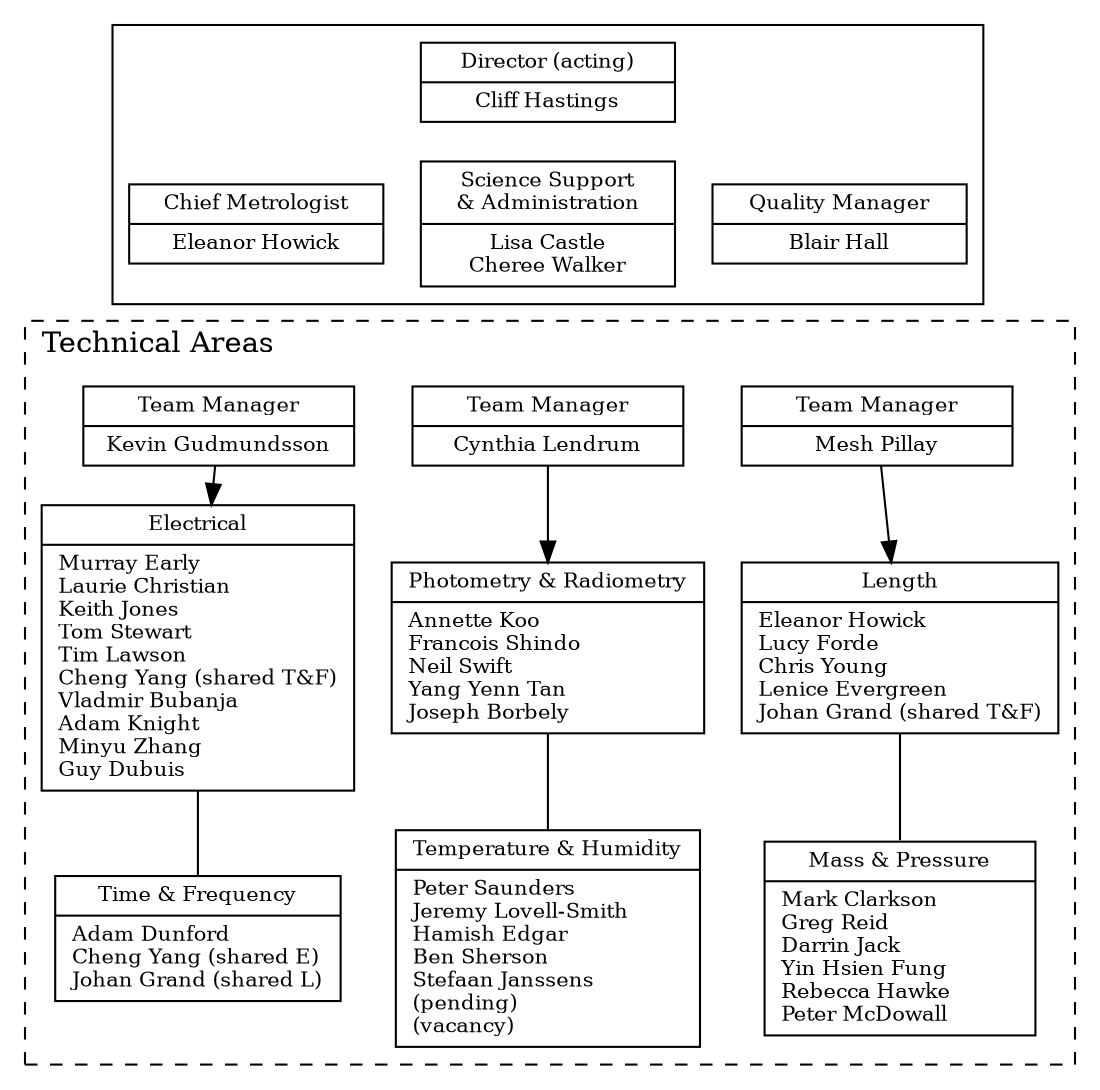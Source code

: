 /*
To create an image for "file.gv":

    > dot -Tpng MSL_org_full.gv -o MSL_org_full.png
    
    or 
    
    > dot -Tpdf MSL_org_full.gv -o MSL_org_full.pdf
    
*/
digraph {
    font=Times;
    subgraph cluster_box {
    
        node [  
                fontsize = 10,
                shape=record, 
                fixedsize=shape     /* Don't want different widths */
                width=1.7           /* inches */ 
        ];
//        style=invis;
        labeljust="l";
        ranksep = 0.7;              /* minimum vertical distance */
        nodesep = "0.1 equally"     /* minimum horizontal distance */
//        label="Administration"; 
            
        // Top row
        B1 [style=invis];
        D [label="{Director (acting)|Cliff Hastings}"];
        B2 [style=invis]; 
        
        {rank=same; B2, D, B1 ; }
        
        // Second row
        QM [label="{Quality Manager|Blair Hall}" ];   
        SSC[label="{Science Support\n& Administration|Lisa Castle\nCheree Walker}" ];    
        CM [label="{Chief Metrologist|Eleanor Howick}" ];
        
        {rank=same; QM, SSC, CM; }

        // Third row
//        MQC [style=invis];
//            label="{Quality Council |" 
//            +   "Annette Koo\l"
//            +   "Tom Stewart\l"
//            +   "Yin Hsien Fung\l"
//            +   "}" 
//        ];

//        B3[ style=invis];
        
//        CM_signatories [ style=invis];
//            label="{Chief Metrologist\nSignatories|" 
//            +   "Blair Hall\l"
//            +   "Jeremy Lovell-Smith\l"
//            +   "Tim Lawson\l"
//            +   "Chris Young\l"
//            +   "}" 
//        ];
        
//        {rank=same; MQC, B3, CM_signatories; }

        B2 -> CM  [style=invis];
        D -> SSC   [style=invis];  
        B1 -> QM [style=invis];
//        B2 -> CM -> CM_signatories [style=invis];
//        D -> SSC -> B3  [style=invis];  
//        B1 -> QM -> MQC  [style=invis];
    }
    
    subgraph cluster_3 { 
        fontsize = 14;
        style="dashed";
        labelstyle=bold;
        labeljust="l";
        label="Technical Areas"; 
        
        node [
            fontsize = 10
            shape = "record"
            fixedsize=shape     /* Don't want different widths */
            width=1.8           /* inches */
        ]; 

        TeamLengthMass[ 
            label="{Team Manager|"
            +   "Mesh Pillay\n"
            +   "}" 
        ];

//        TeamTemperatureLight[ style=invis];
        
        TeamTemperatureLight[ 
            label="{Team Manager|" 
            +   "Cynthia Lendrum\n"
            +   "}" 
        ]; 

        TeamElectricalTime[ 
            label="{Team Manager|"
            +   "Kevin Gudmundsson\n" // "Cliff Hastings\n"
            +   "}" 
        ];
        
        {rank=same; TeamLengthMass, TeamTemperatureLight, TeamElectricalTime; }

        S_length [label = "{ Length| " 
        +   "Eleanor Howick\l"
        +   "Lucy Forde\l"
        +   "Chris Young\l"
        +   "Lenice Evergreen\l"
        +	"Johan Grand (shared T&F)\l"
        +   "}"
        ];
        
        S_mass_pressure [label = "{ Mass & Pressure| "
        +	"Mark Clarkson\l"
        +	"Greg Reid\l"
        +	"Darrin Jack\l"
        +	"Yin Hsien Fung\l"
        +	"Rebecca Hawke\l" // Sutton-Hawke
        +	"Peter McDowall\l"
        +   "}"
        ];

        S_electrical [label = "{ Electrical| "
        +   "Murray Early\l"
        +	"Laurie Christian\l"
        +	"Keith Jones\l"
        +	"Tom Stewart\l"
        +	"Tim Lawson\l"
        +	"Cheng Yang (shared T&F)\l"
        +	"Vladmir Bubanja\l" 
        +	"Adam Knight\l" 
        +	"Minyu Zhang\l"
        +   "Guy Dubuis\l"
        +   "}"
        ];

        S_photometry_radiometry [label = "{Photometry & Radiometry| "
        +   "Annette Koo\l"
        +	"Francois Shindo\l"
        +	"Neil Swift\l"
        +	"Yang Yenn Tan\l"
        +	"Joseph Borbely\l"
        +   "}"
        ];
        
//        S_chemistry [label = "{ Chemistry| Laly Samuel\l |"
//        +	"(vacancy)\l"
//        +   "}"
//        ];
        
        S_temperature_humidity [label = "{Temperature & Humidity|  "
        +   "Peter Saunders\l"
        +	"Jeremy Lovell-Smith\l"
        +	"Hamish Edgar\l"
        +	"Ben Sherson\l"
        +   "Stefaan Janssens\l"
        +   "(pending)\l"
        +   "(vacancy)\l"
        +   "}"
        ];

        S_time_frequency [label = "{Time & Frequency|"
        +	"Adam Dunford\l"
        +	"Cheng Yang (shared E)\l"
        +	"Johan Grand (shared L)\l"
        +   "}"
        ];
        
//        S_rf [label = "{Radio Frequency|"
//        +	"Blair Hall\l"
//        +   "}"
//        ];
                
//        B4 [style=invis];

//        B5 [style=invis];

//        {rank=same; S_mass_pressure, S_rf; }
        
    } 
    CM -> TeamElectricalTime [style=invis];
    SSC -> TeamTemperatureLight [style=invis];
    QM -> TeamLengthMass  [style=invis];
    TeamElectricalTime -> S_electrical ; 
    S_electrical -> S_time_frequency [arrowsize=0] ; 
//    S_electrical -> S_time_frequency ->  S_temperature_humidity; 
//    TeamTemperatureLight
    TeamTemperatureLight -> S_photometry_radiometry ;
    S_photometry_radiometry ->  S_temperature_humidity[arrowsize=0] ;
    TeamLengthMass -> S_length ;
    S_length  ->  S_mass_pressure [arrowsize=0] ;
//    S_length  ->  S_mass_pressure -> S_photometry_radiometry[arrowsize=0] ;
}
